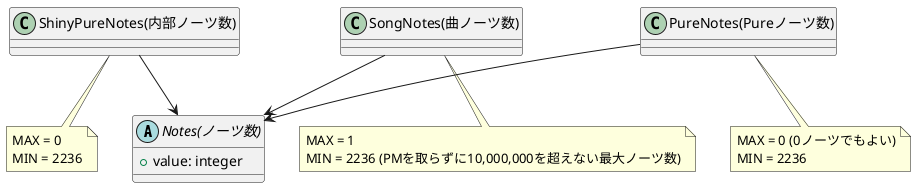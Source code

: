 @startuml Notes

abstract class "Notes(ノーツ数)" as Notes {
    + value: integer
}

class "SongNotes(曲ノーツ数)" as SongNotes {
}

class "PureNotes(Pureノーツ数)" as PureNotes {
}

class "ShinyPureNotes(内部ノーツ数)" as ShinyPureNotes {
}


Notes <-up- SongNotes
Notes <-up- ShinyPureNotes
Notes <-up- PureNotes

note bottom of SongNotes
    MAX = 1
    MIN = 2236 (PMを取らずに10,000,000を超えない最大ノーツ数)
end note

note bottom of PureNotes
    MAX = 0 (0ノーツでもよい)
    MIN = 2236
end note

note bottom of ShinyPureNotes
    MAX = 0
    MIN = 2236
end note

@enduml
